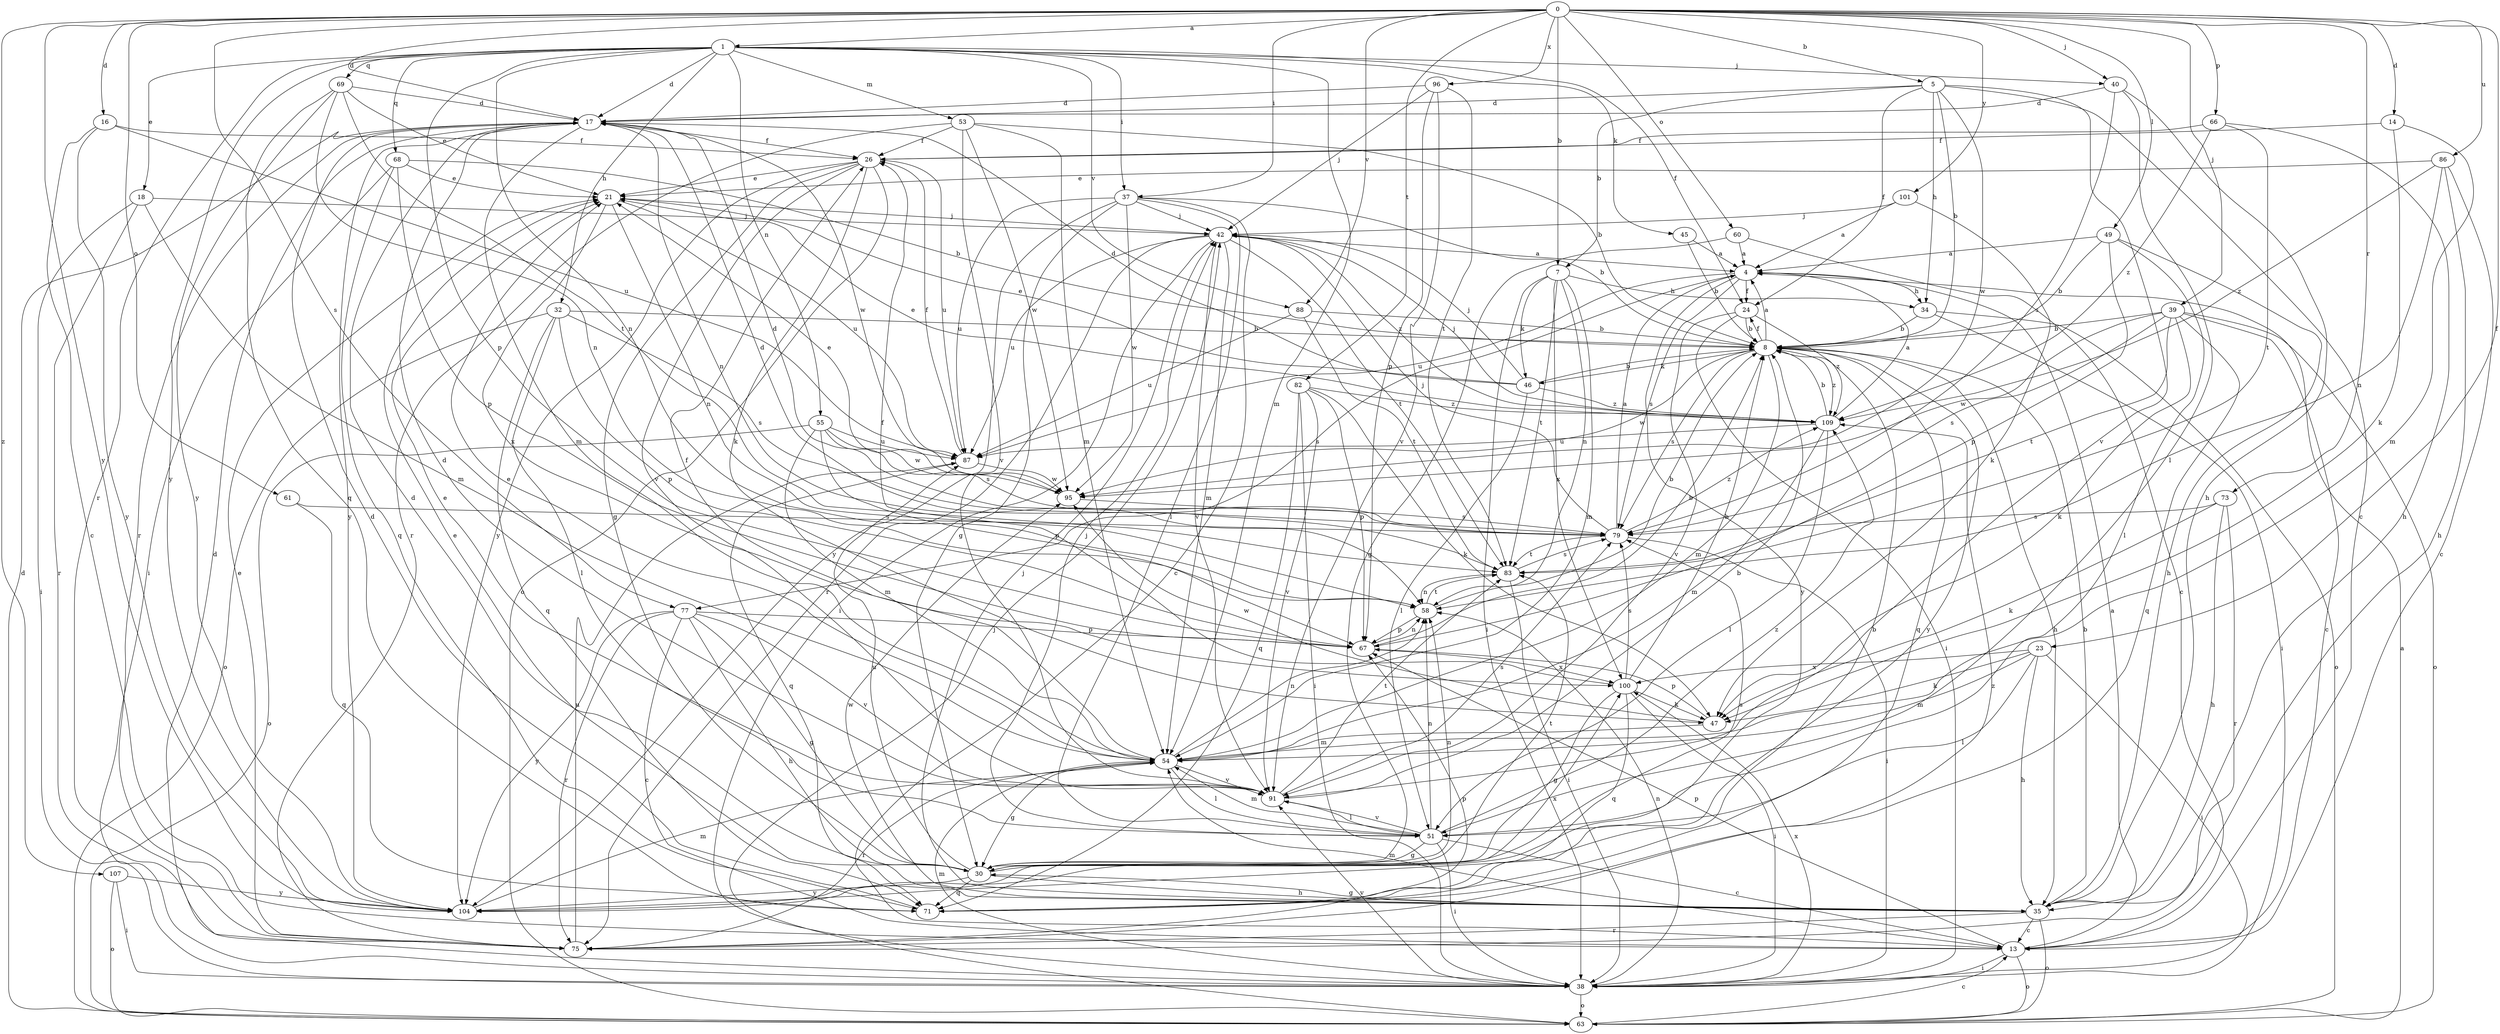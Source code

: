 strict digraph  {
0;
1;
4;
5;
7;
8;
13;
14;
16;
17;
18;
21;
23;
24;
26;
30;
32;
34;
35;
37;
38;
39;
40;
42;
45;
46;
47;
49;
51;
53;
54;
55;
58;
60;
61;
63;
66;
67;
68;
69;
71;
73;
75;
77;
79;
82;
83;
86;
87;
88;
91;
95;
96;
100;
101;
104;
107;
109;
0 -> 1  [label=a];
0 -> 5  [label=b];
0 -> 7  [label=b];
0 -> 14  [label=d];
0 -> 16  [label=d];
0 -> 17  [label=d];
0 -> 23  [label=f];
0 -> 37  [label=i];
0 -> 39  [label=j];
0 -> 40  [label=j];
0 -> 49  [label=l];
0 -> 60  [label=o];
0 -> 61  [label=o];
0 -> 66  [label=p];
0 -> 73  [label=r];
0 -> 77  [label=s];
0 -> 82  [label=t];
0 -> 86  [label=u];
0 -> 88  [label=v];
0 -> 96  [label=x];
0 -> 101  [label=y];
0 -> 104  [label=y];
0 -> 107  [label=z];
1 -> 17  [label=d];
1 -> 18  [label=e];
1 -> 24  [label=f];
1 -> 32  [label=h];
1 -> 37  [label=i];
1 -> 40  [label=j];
1 -> 45  [label=k];
1 -> 53  [label=m];
1 -> 54  [label=m];
1 -> 55  [label=n];
1 -> 58  [label=n];
1 -> 67  [label=p];
1 -> 68  [label=q];
1 -> 69  [label=q];
1 -> 75  [label=r];
1 -> 88  [label=v];
1 -> 104  [label=y];
4 -> 24  [label=f];
4 -> 34  [label=h];
4 -> 77  [label=s];
4 -> 79  [label=s];
4 -> 87  [label=u];
4 -> 104  [label=y];
5 -> 7  [label=b];
5 -> 8  [label=b];
5 -> 13  [label=c];
5 -> 17  [label=d];
5 -> 24  [label=f];
5 -> 34  [label=h];
5 -> 91  [label=v];
5 -> 95  [label=w];
7 -> 34  [label=h];
7 -> 38  [label=i];
7 -> 46  [label=k];
7 -> 54  [label=m];
7 -> 58  [label=n];
7 -> 83  [label=t];
7 -> 100  [label=x];
8 -> 4  [label=a];
8 -> 24  [label=f];
8 -> 35  [label=h];
8 -> 46  [label=k];
8 -> 54  [label=m];
8 -> 71  [label=q];
8 -> 79  [label=s];
8 -> 95  [label=w];
8 -> 104  [label=y];
8 -> 109  [label=z];
13 -> 4  [label=a];
13 -> 38  [label=i];
13 -> 54  [label=m];
13 -> 63  [label=o];
13 -> 67  [label=p];
14 -> 26  [label=f];
14 -> 47  [label=k];
14 -> 54  [label=m];
16 -> 13  [label=c];
16 -> 26  [label=f];
16 -> 87  [label=u];
16 -> 104  [label=y];
17 -> 26  [label=f];
17 -> 54  [label=m];
17 -> 58  [label=n];
17 -> 75  [label=r];
17 -> 95  [label=w];
17 -> 104  [label=y];
18 -> 38  [label=i];
18 -> 42  [label=j];
18 -> 54  [label=m];
18 -> 75  [label=r];
21 -> 42  [label=j];
21 -> 58  [label=n];
21 -> 87  [label=u];
21 -> 100  [label=x];
23 -> 35  [label=h];
23 -> 38  [label=i];
23 -> 47  [label=k];
23 -> 51  [label=l];
23 -> 54  [label=m];
23 -> 100  [label=x];
24 -> 8  [label=b];
24 -> 38  [label=i];
24 -> 91  [label=v];
24 -> 109  [label=z];
26 -> 21  [label=e];
26 -> 30  [label=g];
26 -> 47  [label=k];
26 -> 63  [label=o];
26 -> 87  [label=u];
26 -> 91  [label=v];
26 -> 104  [label=y];
30 -> 17  [label=d];
30 -> 21  [label=e];
30 -> 35  [label=h];
30 -> 58  [label=n];
30 -> 71  [label=q];
30 -> 79  [label=s];
30 -> 83  [label=t];
30 -> 87  [label=u];
30 -> 104  [label=y];
32 -> 8  [label=b];
32 -> 51  [label=l];
32 -> 63  [label=o];
32 -> 67  [label=p];
32 -> 71  [label=q];
32 -> 79  [label=s];
34 -> 8  [label=b];
34 -> 38  [label=i];
34 -> 63  [label=o];
35 -> 8  [label=b];
35 -> 13  [label=c];
35 -> 30  [label=g];
35 -> 42  [label=j];
35 -> 63  [label=o];
35 -> 75  [label=r];
35 -> 95  [label=w];
37 -> 8  [label=b];
37 -> 13  [label=c];
37 -> 30  [label=g];
37 -> 42  [label=j];
37 -> 51  [label=l];
37 -> 87  [label=u];
37 -> 95  [label=w];
37 -> 104  [label=y];
38 -> 17  [label=d];
38 -> 54  [label=m];
38 -> 58  [label=n];
38 -> 63  [label=o];
38 -> 91  [label=v];
38 -> 100  [label=x];
39 -> 8  [label=b];
39 -> 13  [label=c];
39 -> 47  [label=k];
39 -> 63  [label=o];
39 -> 71  [label=q];
39 -> 79  [label=s];
39 -> 83  [label=t];
39 -> 95  [label=w];
40 -> 17  [label=d];
40 -> 35  [label=h];
40 -> 51  [label=l];
40 -> 79  [label=s];
42 -> 4  [label=a];
42 -> 38  [label=i];
42 -> 54  [label=m];
42 -> 75  [label=r];
42 -> 83  [label=t];
42 -> 87  [label=u];
42 -> 91  [label=v];
42 -> 109  [label=z];
45 -> 4  [label=a];
45 -> 8  [label=b];
46 -> 8  [label=b];
46 -> 17  [label=d];
46 -> 21  [label=e];
46 -> 42  [label=j];
46 -> 51  [label=l];
46 -> 109  [label=z];
47 -> 54  [label=m];
47 -> 67  [label=p];
47 -> 95  [label=w];
49 -> 4  [label=a];
49 -> 8  [label=b];
49 -> 35  [label=h];
49 -> 51  [label=l];
49 -> 67  [label=p];
51 -> 13  [label=c];
51 -> 30  [label=g];
51 -> 38  [label=i];
51 -> 42  [label=j];
51 -> 54  [label=m];
51 -> 58  [label=n];
51 -> 91  [label=v];
51 -> 109  [label=z];
53 -> 8  [label=b];
53 -> 26  [label=f];
53 -> 54  [label=m];
53 -> 75  [label=r];
53 -> 91  [label=v];
53 -> 95  [label=w];
54 -> 21  [label=e];
54 -> 26  [label=f];
54 -> 30  [label=g];
54 -> 51  [label=l];
54 -> 58  [label=n];
54 -> 75  [label=r];
54 -> 91  [label=v];
55 -> 54  [label=m];
55 -> 63  [label=o];
55 -> 67  [label=p];
55 -> 79  [label=s];
55 -> 87  [label=u];
55 -> 95  [label=w];
58 -> 8  [label=b];
58 -> 67  [label=p];
58 -> 83  [label=t];
60 -> 4  [label=a];
60 -> 13  [label=c];
60 -> 30  [label=g];
61 -> 71  [label=q];
61 -> 79  [label=s];
63 -> 4  [label=a];
63 -> 13  [label=c];
63 -> 17  [label=d];
63 -> 42  [label=j];
66 -> 26  [label=f];
66 -> 35  [label=h];
66 -> 83  [label=t];
66 -> 109  [label=z];
67 -> 8  [label=b];
67 -> 58  [label=n];
67 -> 100  [label=x];
68 -> 8  [label=b];
68 -> 21  [label=e];
68 -> 38  [label=i];
68 -> 67  [label=p];
68 -> 71  [label=q];
69 -> 17  [label=d];
69 -> 21  [label=e];
69 -> 58  [label=n];
69 -> 71  [label=q];
69 -> 83  [label=t];
69 -> 104  [label=y];
71 -> 8  [label=b];
71 -> 17  [label=d];
73 -> 35  [label=h];
73 -> 47  [label=k];
73 -> 75  [label=r];
73 -> 79  [label=s];
75 -> 21  [label=e];
75 -> 67  [label=p];
75 -> 87  [label=u];
75 -> 109  [label=z];
77 -> 13  [label=c];
77 -> 30  [label=g];
77 -> 35  [label=h];
77 -> 67  [label=p];
77 -> 75  [label=r];
77 -> 91  [label=v];
77 -> 104  [label=y];
79 -> 4  [label=a];
79 -> 17  [label=d];
79 -> 38  [label=i];
79 -> 42  [label=j];
79 -> 83  [label=t];
79 -> 109  [label=z];
82 -> 38  [label=i];
82 -> 47  [label=k];
82 -> 67  [label=p];
82 -> 71  [label=q];
82 -> 91  [label=v];
82 -> 109  [label=z];
83 -> 17  [label=d];
83 -> 38  [label=i];
83 -> 58  [label=n];
83 -> 79  [label=s];
86 -> 13  [label=c];
86 -> 21  [label=e];
86 -> 35  [label=h];
86 -> 58  [label=n];
86 -> 109  [label=z];
87 -> 26  [label=f];
87 -> 71  [label=q];
87 -> 95  [label=w];
88 -> 8  [label=b];
88 -> 83  [label=t];
88 -> 87  [label=u];
91 -> 8  [label=b];
91 -> 17  [label=d];
91 -> 21  [label=e];
91 -> 51  [label=l];
91 -> 79  [label=s];
91 -> 83  [label=t];
95 -> 21  [label=e];
95 -> 79  [label=s];
96 -> 17  [label=d];
96 -> 42  [label=j];
96 -> 67  [label=p];
96 -> 83  [label=t];
96 -> 91  [label=v];
100 -> 8  [label=b];
100 -> 26  [label=f];
100 -> 30  [label=g];
100 -> 38  [label=i];
100 -> 47  [label=k];
100 -> 71  [label=q];
100 -> 79  [label=s];
101 -> 4  [label=a];
101 -> 42  [label=j];
101 -> 47  [label=k];
104 -> 54  [label=m];
104 -> 100  [label=x];
107 -> 38  [label=i];
107 -> 63  [label=o];
107 -> 104  [label=y];
109 -> 4  [label=a];
109 -> 8  [label=b];
109 -> 21  [label=e];
109 -> 42  [label=j];
109 -> 51  [label=l];
109 -> 54  [label=m];
109 -> 87  [label=u];
}
